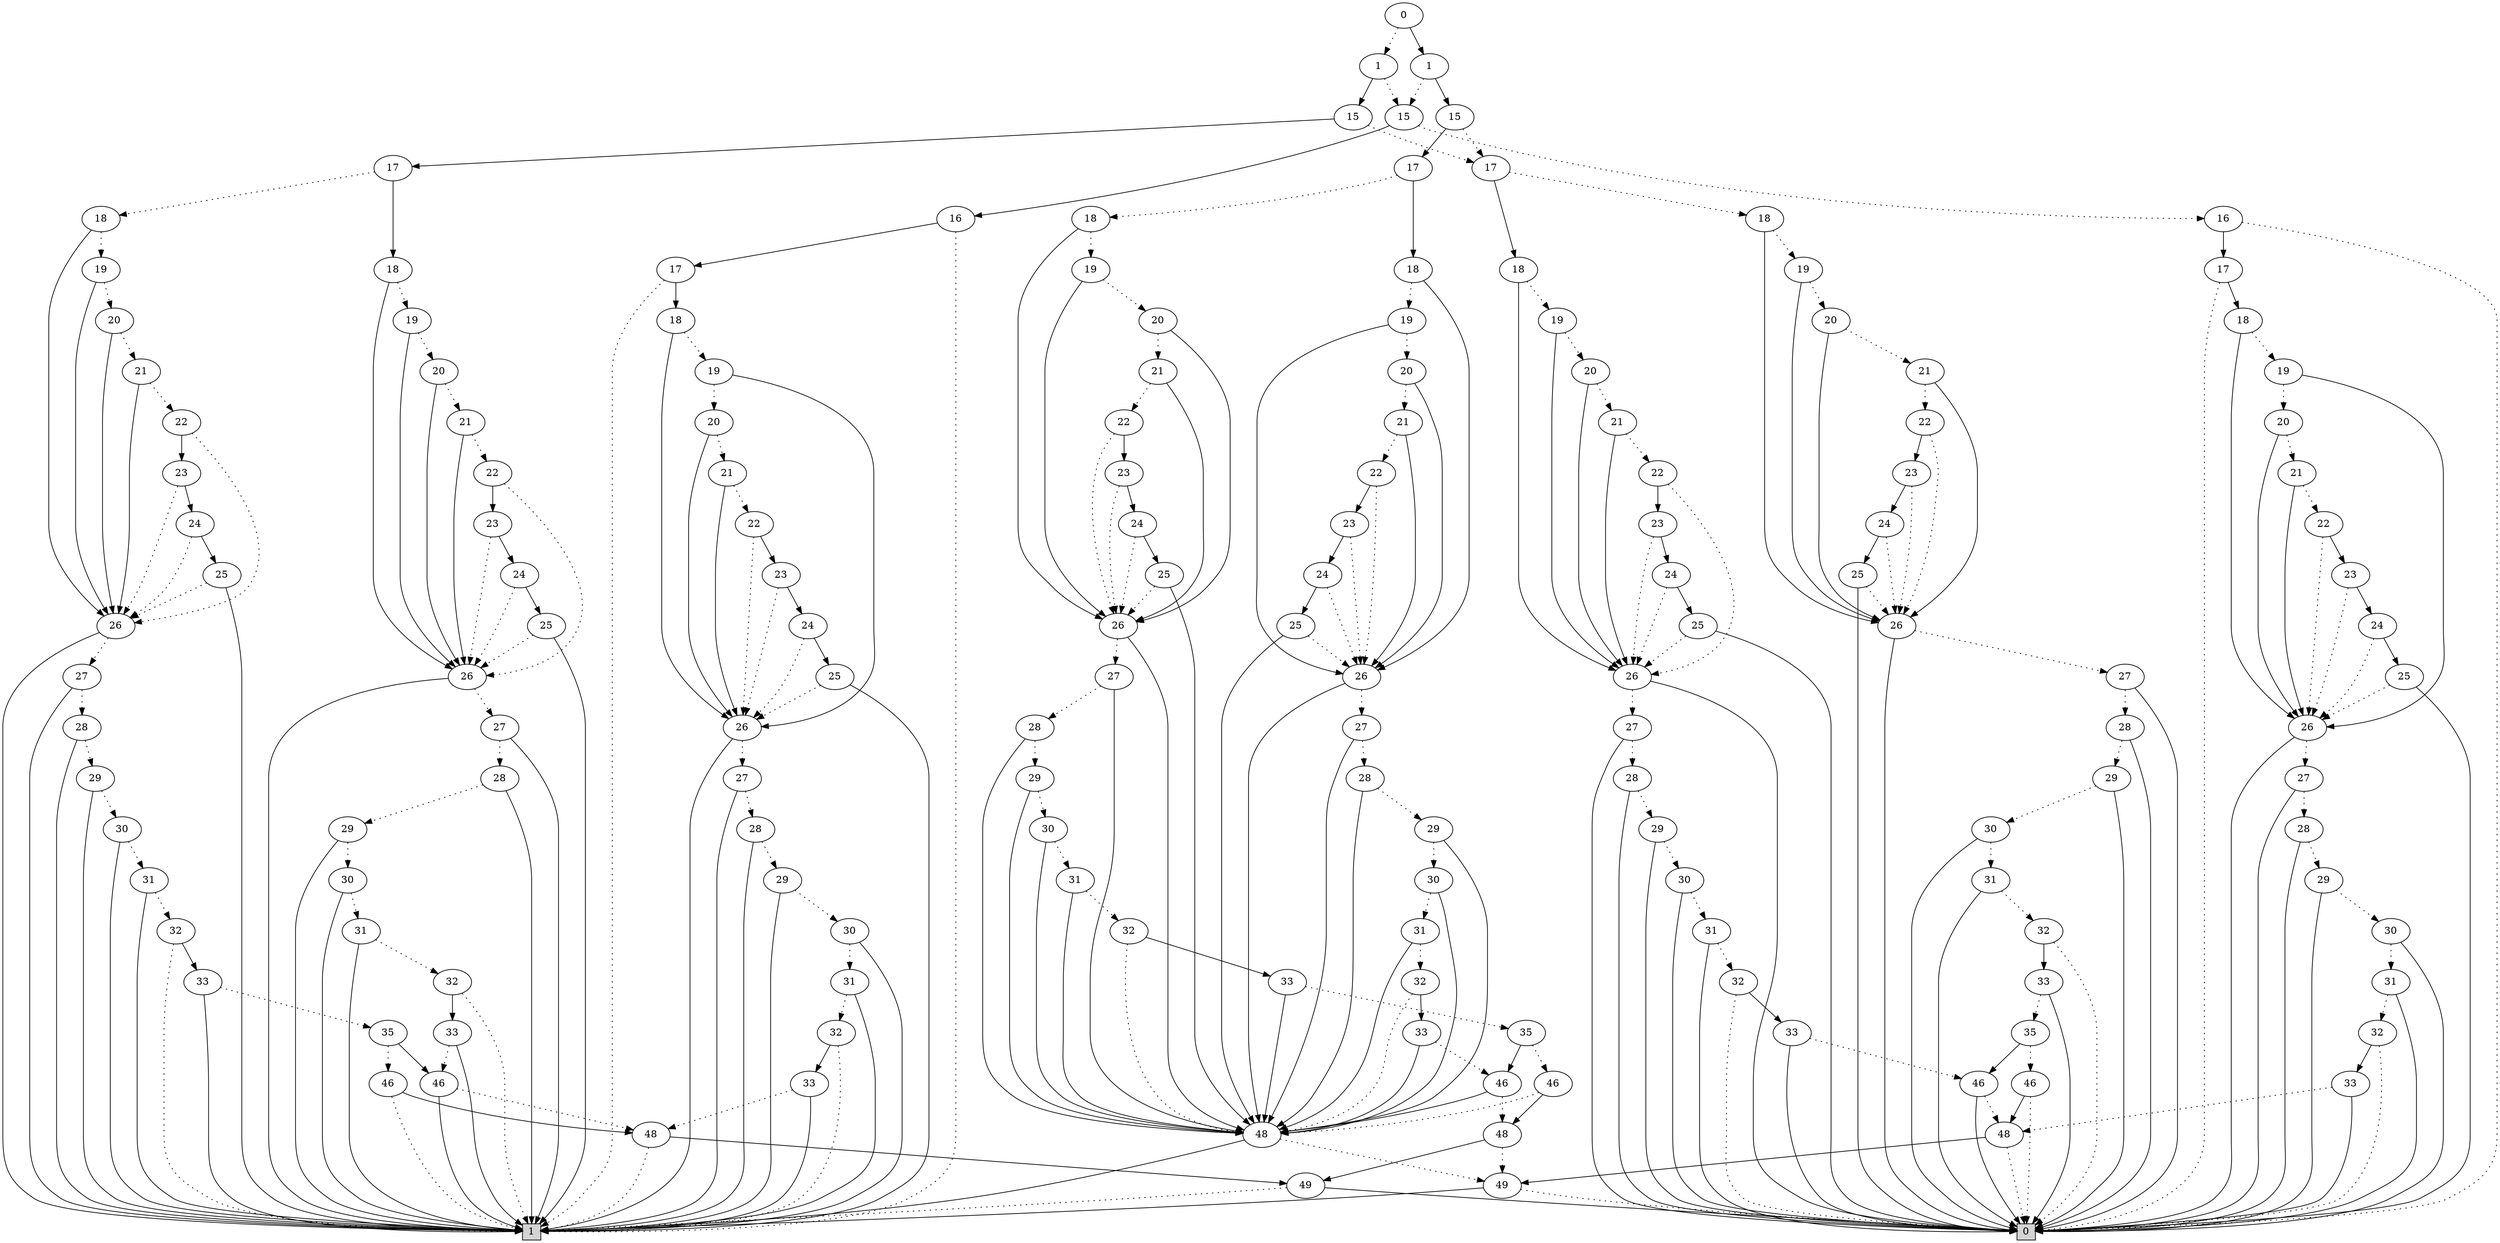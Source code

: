 digraph G {
0 [shape=box, label="0", style=filled, shape=box, height=0.3, width=0.3];
1 [shape=box, label="1", style=filled, shape=box, height=0.3, width=0.3];
161991 [label="0"];
161991 -> 161971 [style=dotted];
161991 -> 161990 [style=filled];
161971 [label="1"];
161971 -> 161969 [style=dotted];
161971 -> 161970 [style=filled];
161969 [label="15"];
161969 -> 155129 [style=dotted];
161969 -> 156280 [style=filled];
155129 [label="16"];
155129 -> 0 [style=dotted];
155129 -> 155128 [style=filled];
155128 [label="17"];
155128 -> 0 [style=dotted];
155128 -> 155091 [style=filled];
155091 [label="18"];
155091 -> 155090 [style=dotted];
155091 -> 42716 [style=filled];
155090 [label="19"];
155090 -> 155089 [style=dotted];
155090 -> 42716 [style=filled];
155089 [label="20"];
155089 -> 155088 [style=dotted];
155089 -> 42716 [style=filled];
155088 [label="21"];
155088 -> 155087 [style=dotted];
155088 -> 42716 [style=filled];
155087 [label="22"];
155087 -> 42716 [style=dotted];
155087 -> 155086 [style=filled];
42716 [label="26"];
42716 -> 42715 [style=dotted];
42716 -> 0 [style=filled];
42715 [label="27"];
42715 -> 42714 [style=dotted];
42715 -> 0 [style=filled];
42714 [label="28"];
42714 -> 42713 [style=dotted];
42714 -> 0 [style=filled];
42713 [label="29"];
42713 -> 42712 [style=dotted];
42713 -> 0 [style=filled];
42712 [label="30"];
42712 -> 42711 [style=dotted];
42712 -> 0 [style=filled];
42711 [label="31"];
42711 -> 42710 [style=dotted];
42711 -> 0 [style=filled];
42710 [label="32"];
42710 -> 0 [style=dotted];
42710 -> 42709 [style=filled];
42709 [label="33"];
42709 -> 4598 [style=dotted];
42709 -> 0 [style=filled];
4598 [label="48"];
4598 -> 0 [style=dotted];
4598 -> 100 [style=filled];
100 [label="49"];
100 -> 0 [style=dotted];
100 -> 1 [style=filled];
155086 [label="23"];
155086 -> 42716 [style=dotted];
155086 -> 155085 [style=filled];
155085 [label="24"];
155085 -> 42716 [style=dotted];
155085 -> 155084 [style=filled];
155084 [label="25"];
155084 -> 42716 [style=dotted];
155084 -> 0 [style=filled];
156280 [label="16"];
156280 -> 1 [style=dotted];
156280 -> 156279 [style=filled];
156279 [label="17"];
156279 -> 1 [style=dotted];
156279 -> 155099 [style=filled];
155099 [label="18"];
155099 -> 155098 [style=dotted];
155099 -> 90773 [style=filled];
155098 [label="19"];
155098 -> 155097 [style=dotted];
155098 -> 90773 [style=filled];
155097 [label="20"];
155097 -> 155096 [style=dotted];
155097 -> 90773 [style=filled];
155096 [label="21"];
155096 -> 155095 [style=dotted];
155096 -> 90773 [style=filled];
155095 [label="22"];
155095 -> 90773 [style=dotted];
155095 -> 155094 [style=filled];
90773 [label="26"];
90773 -> 90772 [style=dotted];
90773 -> 1 [style=filled];
90772 [label="27"];
90772 -> 90771 [style=dotted];
90772 -> 1 [style=filled];
90771 [label="28"];
90771 -> 90770 [style=dotted];
90771 -> 1 [style=filled];
90770 [label="29"];
90770 -> 90769 [style=dotted];
90770 -> 1 [style=filled];
90769 [label="30"];
90769 -> 90768 [style=dotted];
90769 -> 1 [style=filled];
90768 [label="31"];
90768 -> 90767 [style=dotted];
90768 -> 1 [style=filled];
90767 [label="32"];
90767 -> 1 [style=dotted];
90767 -> 90766 [style=filled];
90766 [label="33"];
90766 -> 4600 [style=dotted];
90766 -> 1 [style=filled];
4600 [label="48"];
4600 -> 1 [style=dotted];
4600 -> 101 [style=filled];
101 [label="49"];
101 -> 1 [style=dotted];
101 -> 0 [style=filled];
155094 [label="23"];
155094 -> 90773 [style=dotted];
155094 -> 155093 [style=filled];
155093 [label="24"];
155093 -> 90773 [style=dotted];
155093 -> 155092 [style=filled];
155092 [label="25"];
155092 -> 90773 [style=dotted];
155092 -> 1 [style=filled];
161970 [label="15"];
161970 -> 161889 [style=dotted];
161970 -> 161926 [style=filled];
161889 [label="17"];
161889 -> 161880 [style=dotted];
161889 -> 161888 [style=filled];
161880 [label="18"];
161880 -> 161879 [style=dotted];
161880 -> 154176 [style=filled];
161879 [label="19"];
161879 -> 161878 [style=dotted];
161879 -> 154176 [style=filled];
161878 [label="20"];
161878 -> 161877 [style=dotted];
161878 -> 154176 [style=filled];
161877 [label="21"];
161877 -> 161876 [style=dotted];
161877 -> 154176 [style=filled];
161876 [label="22"];
161876 -> 154176 [style=dotted];
161876 -> 161875 [style=filled];
154176 [label="26"];
154176 -> 154175 [style=dotted];
154176 -> 0 [style=filled];
154175 [label="27"];
154175 -> 154174 [style=dotted];
154175 -> 0 [style=filled];
154174 [label="28"];
154174 -> 154173 [style=dotted];
154174 -> 0 [style=filled];
154173 [label="29"];
154173 -> 154172 [style=dotted];
154173 -> 0 [style=filled];
154172 [label="30"];
154172 -> 154171 [style=dotted];
154172 -> 0 [style=filled];
154171 [label="31"];
154171 -> 154170 [style=dotted];
154171 -> 0 [style=filled];
154170 [label="32"];
154170 -> 0 [style=dotted];
154170 -> 154169 [style=filled];
154169 [label="33"];
154169 -> 154168 [style=dotted];
154169 -> 0 [style=filled];
154168 [label="35"];
154168 -> 43028 [style=dotted];
154168 -> 134989 [style=filled];
43028 [label="46"];
43028 -> 0 [style=dotted];
43028 -> 4598 [style=filled];
134989 [label="46"];
134989 -> 4598 [style=dotted];
134989 -> 0 [style=filled];
161875 [label="23"];
161875 -> 154176 [style=dotted];
161875 -> 161874 [style=filled];
161874 [label="24"];
161874 -> 154176 [style=dotted];
161874 -> 161873 [style=filled];
161873 [label="25"];
161873 -> 154176 [style=dotted];
161873 -> 0 [style=filled];
161888 [label="18"];
161888 -> 161887 [style=dotted];
161888 -> 154192 [style=filled];
161887 [label="19"];
161887 -> 161886 [style=dotted];
161887 -> 154192 [style=filled];
161886 [label="20"];
161886 -> 161885 [style=dotted];
161886 -> 154192 [style=filled];
161885 [label="21"];
161885 -> 161884 [style=dotted];
161885 -> 154192 [style=filled];
161884 [label="22"];
161884 -> 154192 [style=dotted];
161884 -> 161883 [style=filled];
154192 [label="26"];
154192 -> 154191 [style=dotted];
154192 -> 0 [style=filled];
154191 [label="27"];
154191 -> 154190 [style=dotted];
154191 -> 0 [style=filled];
154190 [label="28"];
154190 -> 154189 [style=dotted];
154190 -> 0 [style=filled];
154189 [label="29"];
154189 -> 154188 [style=dotted];
154189 -> 0 [style=filled];
154188 [label="30"];
154188 -> 154187 [style=dotted];
154188 -> 0 [style=filled];
154187 [label="31"];
154187 -> 154186 [style=dotted];
154187 -> 0 [style=filled];
154186 [label="32"];
154186 -> 0 [style=dotted];
154186 -> 154185 [style=filled];
154185 [label="33"];
154185 -> 134989 [style=dotted];
154185 -> 0 [style=filled];
161883 [label="23"];
161883 -> 154192 [style=dotted];
161883 -> 161882 [style=filled];
161882 [label="24"];
161882 -> 154192 [style=dotted];
161882 -> 161881 [style=filled];
161881 [label="25"];
161881 -> 154192 [style=dotted];
161881 -> 0 [style=filled];
161926 [label="17"];
161926 -> 161917 [style=dotted];
161926 -> 161925 [style=filled];
161917 [label="18"];
161917 -> 161916 [style=dotted];
161917 -> 154248 [style=filled];
161916 [label="19"];
161916 -> 161915 [style=dotted];
161916 -> 154248 [style=filled];
161915 [label="20"];
161915 -> 161914 [style=dotted];
161915 -> 154248 [style=filled];
161914 [label="21"];
161914 -> 161913 [style=dotted];
161914 -> 154248 [style=filled];
161913 [label="22"];
161913 -> 154248 [style=dotted];
161913 -> 161912 [style=filled];
154248 [label="26"];
154248 -> 154247 [style=dotted];
154248 -> 1 [style=filled];
154247 [label="27"];
154247 -> 154246 [style=dotted];
154247 -> 1 [style=filled];
154246 [label="28"];
154246 -> 154245 [style=dotted];
154246 -> 1 [style=filled];
154245 [label="29"];
154245 -> 154244 [style=dotted];
154245 -> 1 [style=filled];
154244 [label="30"];
154244 -> 154243 [style=dotted];
154244 -> 1 [style=filled];
154243 [label="31"];
154243 -> 154242 [style=dotted];
154243 -> 1 [style=filled];
154242 [label="32"];
154242 -> 1 [style=dotted];
154242 -> 154241 [style=filled];
154241 [label="33"];
154241 -> 154240 [style=dotted];
154241 -> 1 [style=filled];
154240 [label="35"];
154240 -> 43083 [style=dotted];
154240 -> 136563 [style=filled];
43083 [label="46"];
43083 -> 1 [style=dotted];
43083 -> 4600 [style=filled];
136563 [label="46"];
136563 -> 4600 [style=dotted];
136563 -> 1 [style=filled];
161912 [label="23"];
161912 -> 154248 [style=dotted];
161912 -> 161911 [style=filled];
161911 [label="24"];
161911 -> 154248 [style=dotted];
161911 -> 161910 [style=filled];
161910 [label="25"];
161910 -> 154248 [style=dotted];
161910 -> 1 [style=filled];
161925 [label="18"];
161925 -> 161924 [style=dotted];
161925 -> 154264 [style=filled];
161924 [label="19"];
161924 -> 161923 [style=dotted];
161924 -> 154264 [style=filled];
161923 [label="20"];
161923 -> 161922 [style=dotted];
161923 -> 154264 [style=filled];
161922 [label="21"];
161922 -> 161921 [style=dotted];
161922 -> 154264 [style=filled];
161921 [label="22"];
161921 -> 154264 [style=dotted];
161921 -> 161920 [style=filled];
154264 [label="26"];
154264 -> 154263 [style=dotted];
154264 -> 1 [style=filled];
154263 [label="27"];
154263 -> 154262 [style=dotted];
154263 -> 1 [style=filled];
154262 [label="28"];
154262 -> 154261 [style=dotted];
154262 -> 1 [style=filled];
154261 [label="29"];
154261 -> 154260 [style=dotted];
154261 -> 1 [style=filled];
154260 [label="30"];
154260 -> 154259 [style=dotted];
154260 -> 1 [style=filled];
154259 [label="31"];
154259 -> 154258 [style=dotted];
154259 -> 1 [style=filled];
154258 [label="32"];
154258 -> 1 [style=dotted];
154258 -> 154257 [style=filled];
154257 [label="33"];
154257 -> 136563 [style=dotted];
154257 -> 1 [style=filled];
161920 [label="23"];
161920 -> 154264 [style=dotted];
161920 -> 161919 [style=filled];
161919 [label="24"];
161919 -> 154264 [style=dotted];
161919 -> 161918 [style=filled];
161918 [label="25"];
161918 -> 154264 [style=dotted];
161918 -> 1 [style=filled];
161990 [label="1"];
161990 -> 161969 [style=dotted];
161990 -> 161989 [style=filled];
161989 [label="15"];
161989 -> 161889 [style=dotted];
161989 -> 161988 [style=filled];
161988 [label="17"];
161988 -> 161979 [style=dotted];
161988 -> 161987 [style=filled];
161979 [label="18"];
161979 -> 161978 [style=dotted];
161979 -> 154505 [style=filled];
161978 [label="19"];
161978 -> 161977 [style=dotted];
161978 -> 154505 [style=filled];
161977 [label="20"];
161977 -> 161976 [style=dotted];
161977 -> 154505 [style=filled];
161976 [label="21"];
161976 -> 161975 [style=dotted];
161976 -> 154505 [style=filled];
161975 [label="22"];
161975 -> 154505 [style=dotted];
161975 -> 161974 [style=filled];
154505 [label="26"];
154505 -> 154504 [style=dotted];
154505 -> 42471 [style=filled];
154504 [label="27"];
154504 -> 154503 [style=dotted];
154504 -> 42471 [style=filled];
154503 [label="28"];
154503 -> 154502 [style=dotted];
154503 -> 42471 [style=filled];
154502 [label="29"];
154502 -> 154501 [style=dotted];
154502 -> 42471 [style=filled];
154501 [label="30"];
154501 -> 154500 [style=dotted];
154501 -> 42471 [style=filled];
154500 [label="31"];
154500 -> 154499 [style=dotted];
154500 -> 42471 [style=filled];
154499 [label="32"];
154499 -> 42471 [style=dotted];
154499 -> 154498 [style=filled];
42471 [label="48"];
42471 -> 100 [style=dotted];
42471 -> 1 [style=filled];
154498 [label="33"];
154498 -> 154497 [style=dotted];
154498 -> 42471 [style=filled];
154497 [label="35"];
154497 -> 146162 [style=dotted];
154497 -> 146160 [style=filled];
146162 [label="46"];
146162 -> 42471 [style=dotted];
146162 -> 42616 [style=filled];
42616 [label="48"];
42616 -> 100 [style=dotted];
42616 -> 101 [style=filled];
146160 [label="46"];
146160 -> 42616 [style=dotted];
146160 -> 42471 [style=filled];
161974 [label="23"];
161974 -> 154505 [style=dotted];
161974 -> 161973 [style=filled];
161973 [label="24"];
161973 -> 154505 [style=dotted];
161973 -> 161972 [style=filled];
161972 [label="25"];
161972 -> 154505 [style=dotted];
161972 -> 42471 [style=filled];
161987 [label="18"];
161987 -> 161986 [style=dotted];
161987 -> 154521 [style=filled];
161986 [label="19"];
161986 -> 161985 [style=dotted];
161986 -> 154521 [style=filled];
161985 [label="20"];
161985 -> 161984 [style=dotted];
161985 -> 154521 [style=filled];
161984 [label="21"];
161984 -> 161983 [style=dotted];
161984 -> 154521 [style=filled];
161983 [label="22"];
161983 -> 154521 [style=dotted];
161983 -> 161982 [style=filled];
154521 [label="26"];
154521 -> 154520 [style=dotted];
154521 -> 42471 [style=filled];
154520 [label="27"];
154520 -> 154519 [style=dotted];
154520 -> 42471 [style=filled];
154519 [label="28"];
154519 -> 154518 [style=dotted];
154519 -> 42471 [style=filled];
154518 [label="29"];
154518 -> 154517 [style=dotted];
154518 -> 42471 [style=filled];
154517 [label="30"];
154517 -> 154516 [style=dotted];
154517 -> 42471 [style=filled];
154516 [label="31"];
154516 -> 154515 [style=dotted];
154516 -> 42471 [style=filled];
154515 [label="32"];
154515 -> 42471 [style=dotted];
154515 -> 154514 [style=filled];
154514 [label="33"];
154514 -> 146160 [style=dotted];
154514 -> 42471 [style=filled];
161982 [label="23"];
161982 -> 154521 [style=dotted];
161982 -> 161981 [style=filled];
161981 [label="24"];
161981 -> 154521 [style=dotted];
161981 -> 161980 [style=filled];
161980 [label="25"];
161980 -> 154521 [style=dotted];
161980 -> 42471 [style=filled];
}
